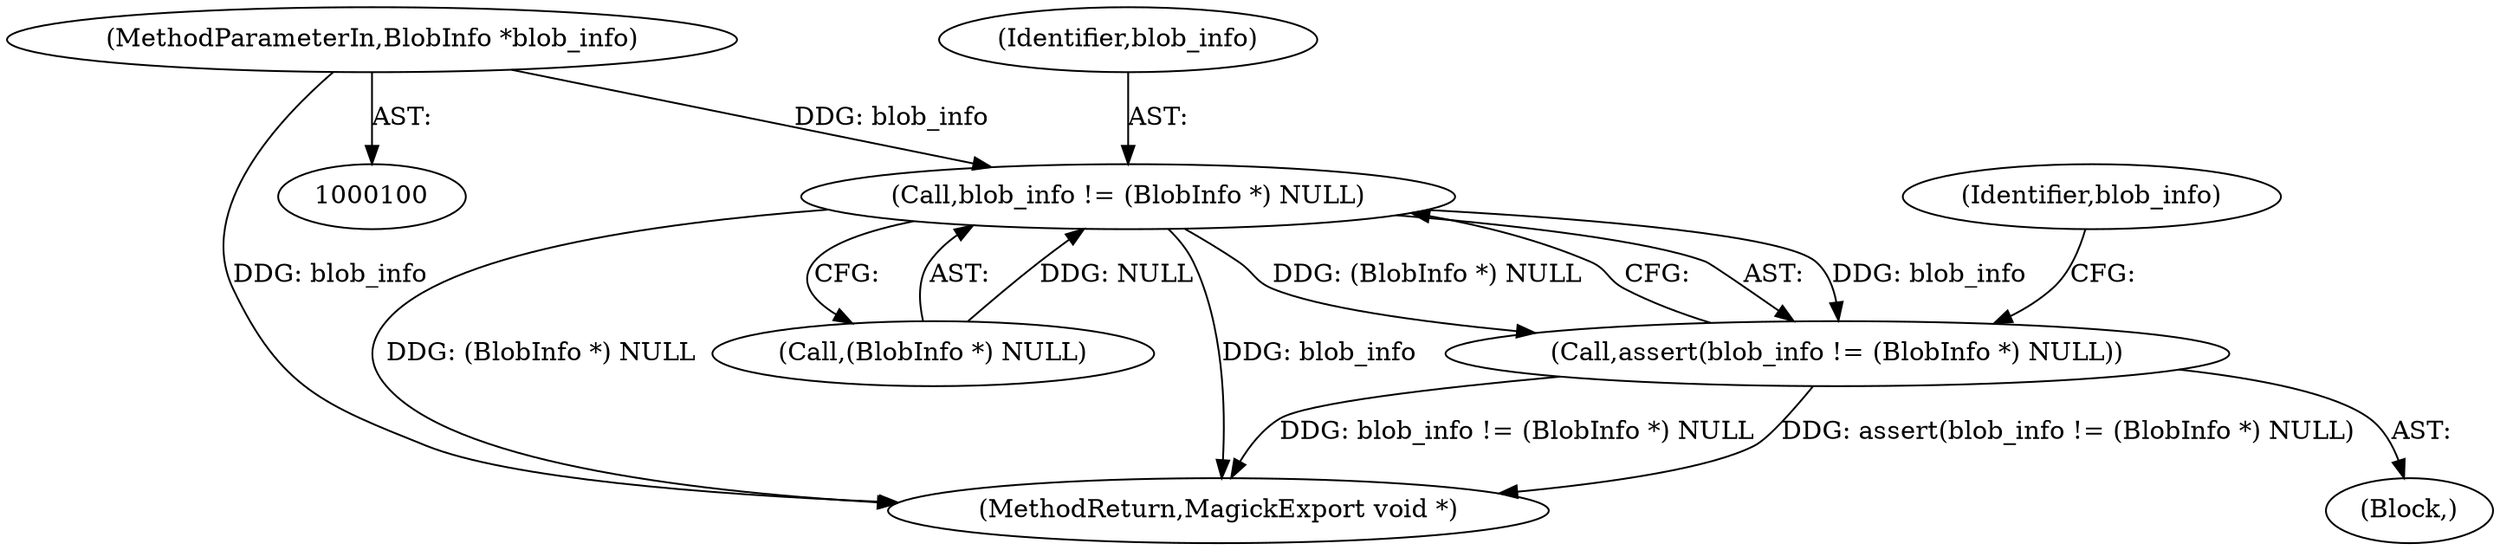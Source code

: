 digraph "0_ImageMagick6_c5d012a46ae22be9444326aa37969a3f75daa3ba@pointer" {
"1000101" [label="(MethodParameterIn,BlobInfo *blob_info)"];
"1000105" [label="(Call,blob_info != (BlobInfo *) NULL)"];
"1000104" [label="(Call,assert(blob_info != (BlobInfo *) NULL))"];
"1000102" [label="(Block,)"];
"1000113" [label="(Identifier,blob_info)"];
"1000107" [label="(Call,(BlobInfo *) NULL)"];
"1000106" [label="(Identifier,blob_info)"];
"1000105" [label="(Call,blob_info != (BlobInfo *) NULL)"];
"1000101" [label="(MethodParameterIn,BlobInfo *blob_info)"];
"1000220" [label="(MethodReturn,MagickExport void *)"];
"1000104" [label="(Call,assert(blob_info != (BlobInfo *) NULL))"];
"1000101" -> "1000100"  [label="AST: "];
"1000101" -> "1000220"  [label="DDG: blob_info"];
"1000101" -> "1000105"  [label="DDG: blob_info"];
"1000105" -> "1000104"  [label="AST: "];
"1000105" -> "1000107"  [label="CFG: "];
"1000106" -> "1000105"  [label="AST: "];
"1000107" -> "1000105"  [label="AST: "];
"1000104" -> "1000105"  [label="CFG: "];
"1000105" -> "1000220"  [label="DDG: (BlobInfo *) NULL"];
"1000105" -> "1000220"  [label="DDG: blob_info"];
"1000105" -> "1000104"  [label="DDG: blob_info"];
"1000105" -> "1000104"  [label="DDG: (BlobInfo *) NULL"];
"1000107" -> "1000105"  [label="DDG: NULL"];
"1000104" -> "1000102"  [label="AST: "];
"1000113" -> "1000104"  [label="CFG: "];
"1000104" -> "1000220"  [label="DDG: blob_info != (BlobInfo *) NULL"];
"1000104" -> "1000220"  [label="DDG: assert(blob_info != (BlobInfo *) NULL)"];
}

